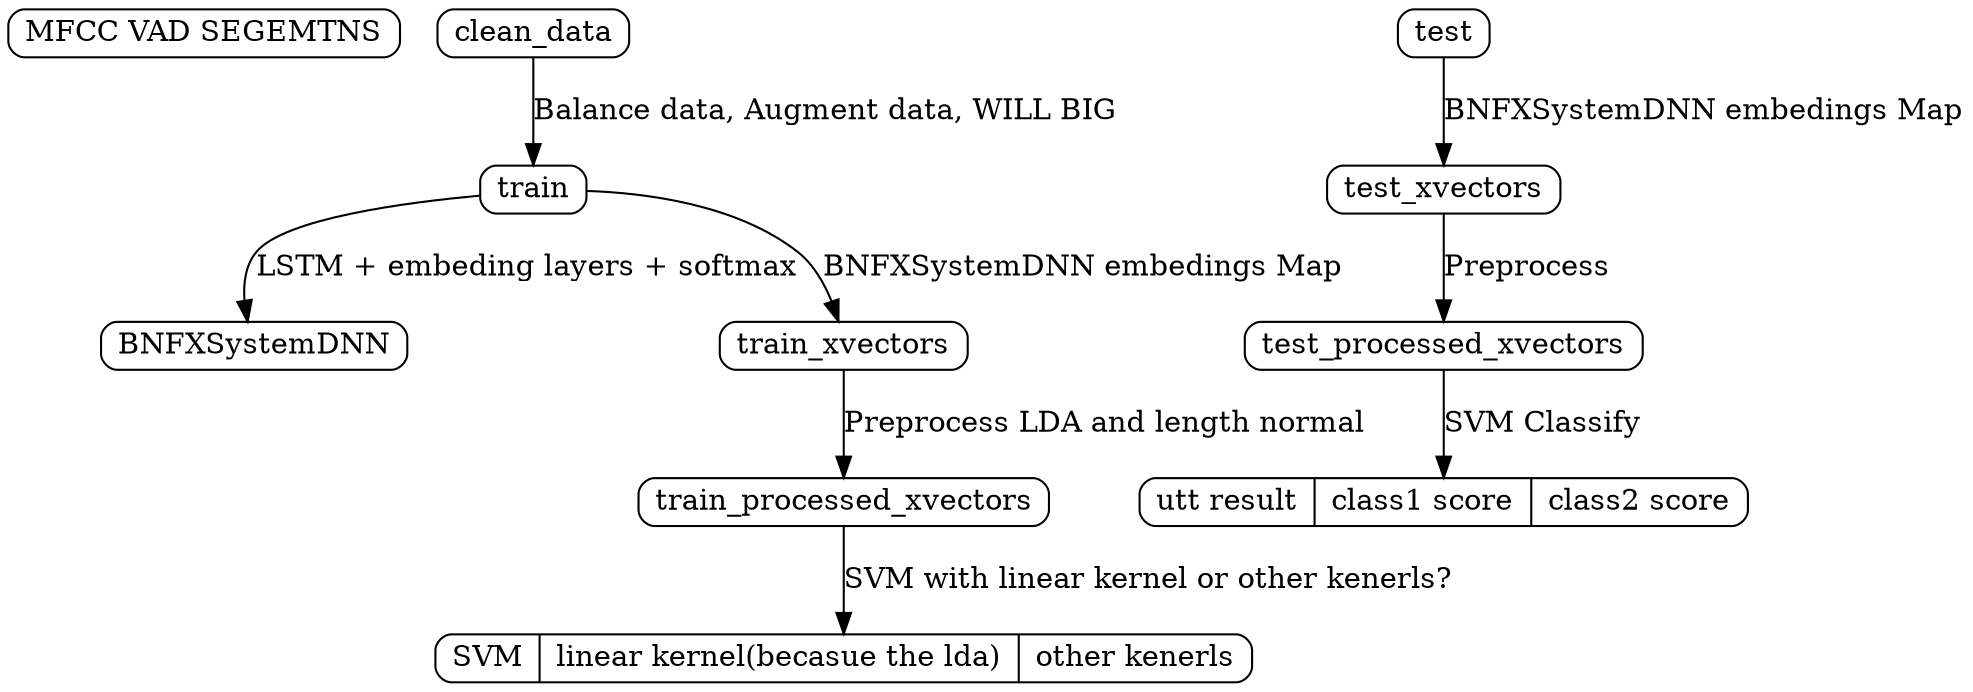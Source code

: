 digraph segments{
    // Inter-dataset variablity compensation (IDVC)
    rankdir = TB; //指定绘图的方向 (LR从左到右绘制) //定义竖直节点
    node[shape=Mrecord, width=.1, height=.1];

    // TrainData 可以分成segment 之后提取ivector, 然后训练Classifier
    // 或者直接训练Classifier
    // TestData  分成多个segment(通过vad检测截取为segment), 每个提取ivector, 进行classify,
    // 然后得分 按segment取平均, 得到 result, 会不会效果好一些?
    // 因为要进行Segment分段, 好像不能使用BNF? 或者只能自己提取BNF,来使用VAD检测方法进行segment 分割,
    // 
    Feature[label="MFCC VAD SEGEMTNS"]
    clean_data -> train[label="Balance data, Augment data, WILL BIG"]

    // stage 1
    train -> BNFXSystemDNN[label="LSTM + embeding layers + softmax"]

    // stage 2
    train -> train_xvectors[label="BNFXSystemDNN embedings Map"]
    train_xvectors -> train_processed_xvectors[label="Preprocess LDA and length normal"]

    // stage 3
    test -> test_xvectors[label="BNFXSystemDNN embedings Map"]
    test_xvectors -> test_processed_xvectors[label="Preprocess"]

    // Classify
    train_processed_xvectors -> SVM[label="SVM with linear kernel or other kenerls?"]
    SVM[label="SVM | linear kernel(becasue the lda) | other kenerls"]


    test_processed_xvectors -> result[label="SVM Classify"]
    result[label="utt result | class1 score | class2 score"]
}
